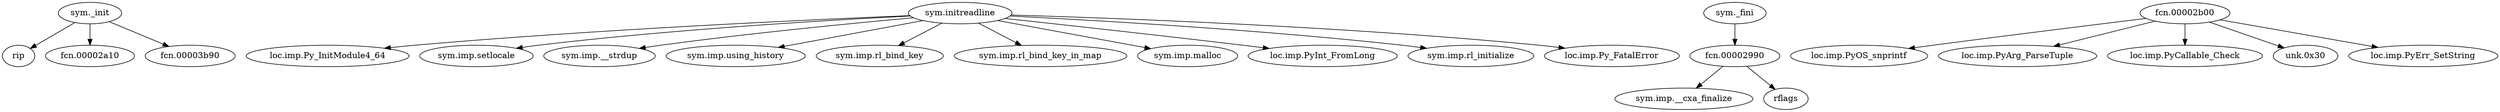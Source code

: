 digraph code {
  "0x00002580" [label="sym._init"];
  "0x00002580" -> "0x00002970";
  "0x00002970" [label="rip"];
  "0x00002580" -> "0x00002a10";
  "0x00002a10" [label="fcn.00002a10"];
  "0x00002580" -> "0x00003b90";
  "0x00003b90" [label="fcn.00003b90"];
  "0x000034a0" [label="sym.initreadline"];
  "0x000034a0" -> "0x00002608";
  "0x00002608" [label="loc.imp.Py_InitModule4_64"];
  "0x000034a0" -> "0x000028e8";
  "0x000028e8" [label="sym.imp.setlocale"];
  "0x000034a0" -> "0x000026f8";
  "0x000026f8" [label="sym.imp.__strdup"];
  "0x000034a0" -> "0x00002888";
  "0x00002888" [label="sym.imp.using_history"];
  "0x000034a0" -> "0x00002958";
  "0x00002958" [label="sym.imp.rl_bind_key"];
  "0x000034a0" -> "0x00002618";
  "0x00002618" [label="sym.imp.rl_bind_key_in_map"];
  "0x000034a0" -> "0x00002678";
  "0x00002678" [label="sym.imp.malloc"];
  "0x000034a0" -> "0x00002788";
  "0x00002788" [label="loc.imp.PyInt_FromLong"];
  "0x000034a0" -> "0x000025c8";
  "0x000025c8" [label="sym.imp.rl_initialize"];
  "0x000034a0" -> "0x000028a8";
  "0x000028a8" [label="loc.imp.Py_FatalError"];
  "0x00003bc8" [label="sym._fini"];
  "0x00003bc8" -> "0x00002990";
  "0x00002990" [label="fcn.00002990"];
  "0x00002990" [label="fcn.00002990"];
  "0x00002990" -> "0x00002748";
  "0x00002748" [label="sym.imp.__cxa_finalize"];
  "0x00002990" -> "0x00000000";
  "0x00000000" [label="rflags"];
  "0x00002b00" [label="fcn.00002b00"];
  "0x00002b00" -> "0x000026a8";
  "0x000026a8" [label="loc.imp.PyOS_snprintf"];
  "0x00002b00" -> "0x000026d8";
  "0x000026d8" [label="loc.imp.PyArg_ParseTuple"];
  "0x00002b00" -> "0x00002948";
  "0x00002948" [label="loc.imp.PyCallable_Check"];
  "0x00002b00" -> "0x00000030";
  "0x00000030" [label="unk.0x30"];
  "0x00002b00" -> "0x00002898";
  "0x00002898" [label="loc.imp.PyErr_SetString"];
}